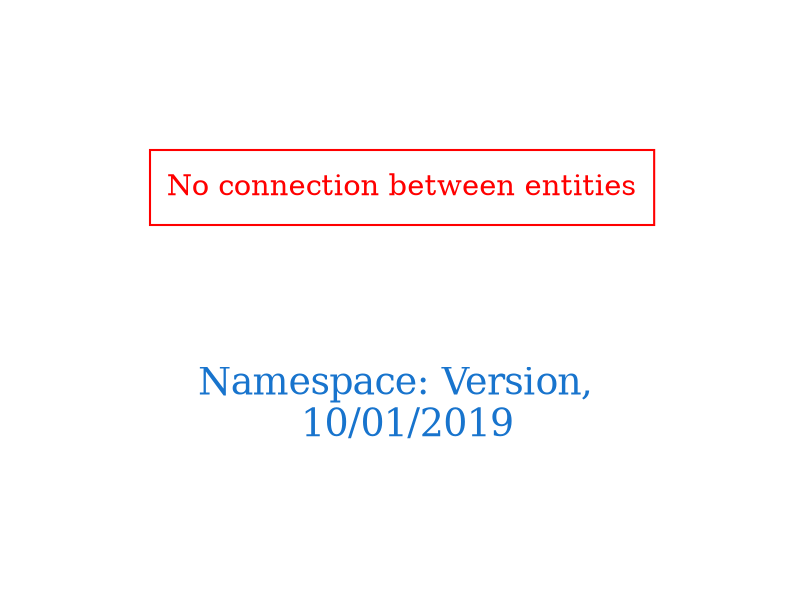 digraph OGIT_ontology {
 graph [ rankdir= LR,pad=1 
fontsize = 18,
fontcolor= dodgerblue3,label = "\n\n\nNamespace: Version, \n 10/01/2019"];
node[shape=polygon];
edge [  color="gray81"];

"No connection between entities" [fontcolor = "red",color="red", shape="polygon"]
}
